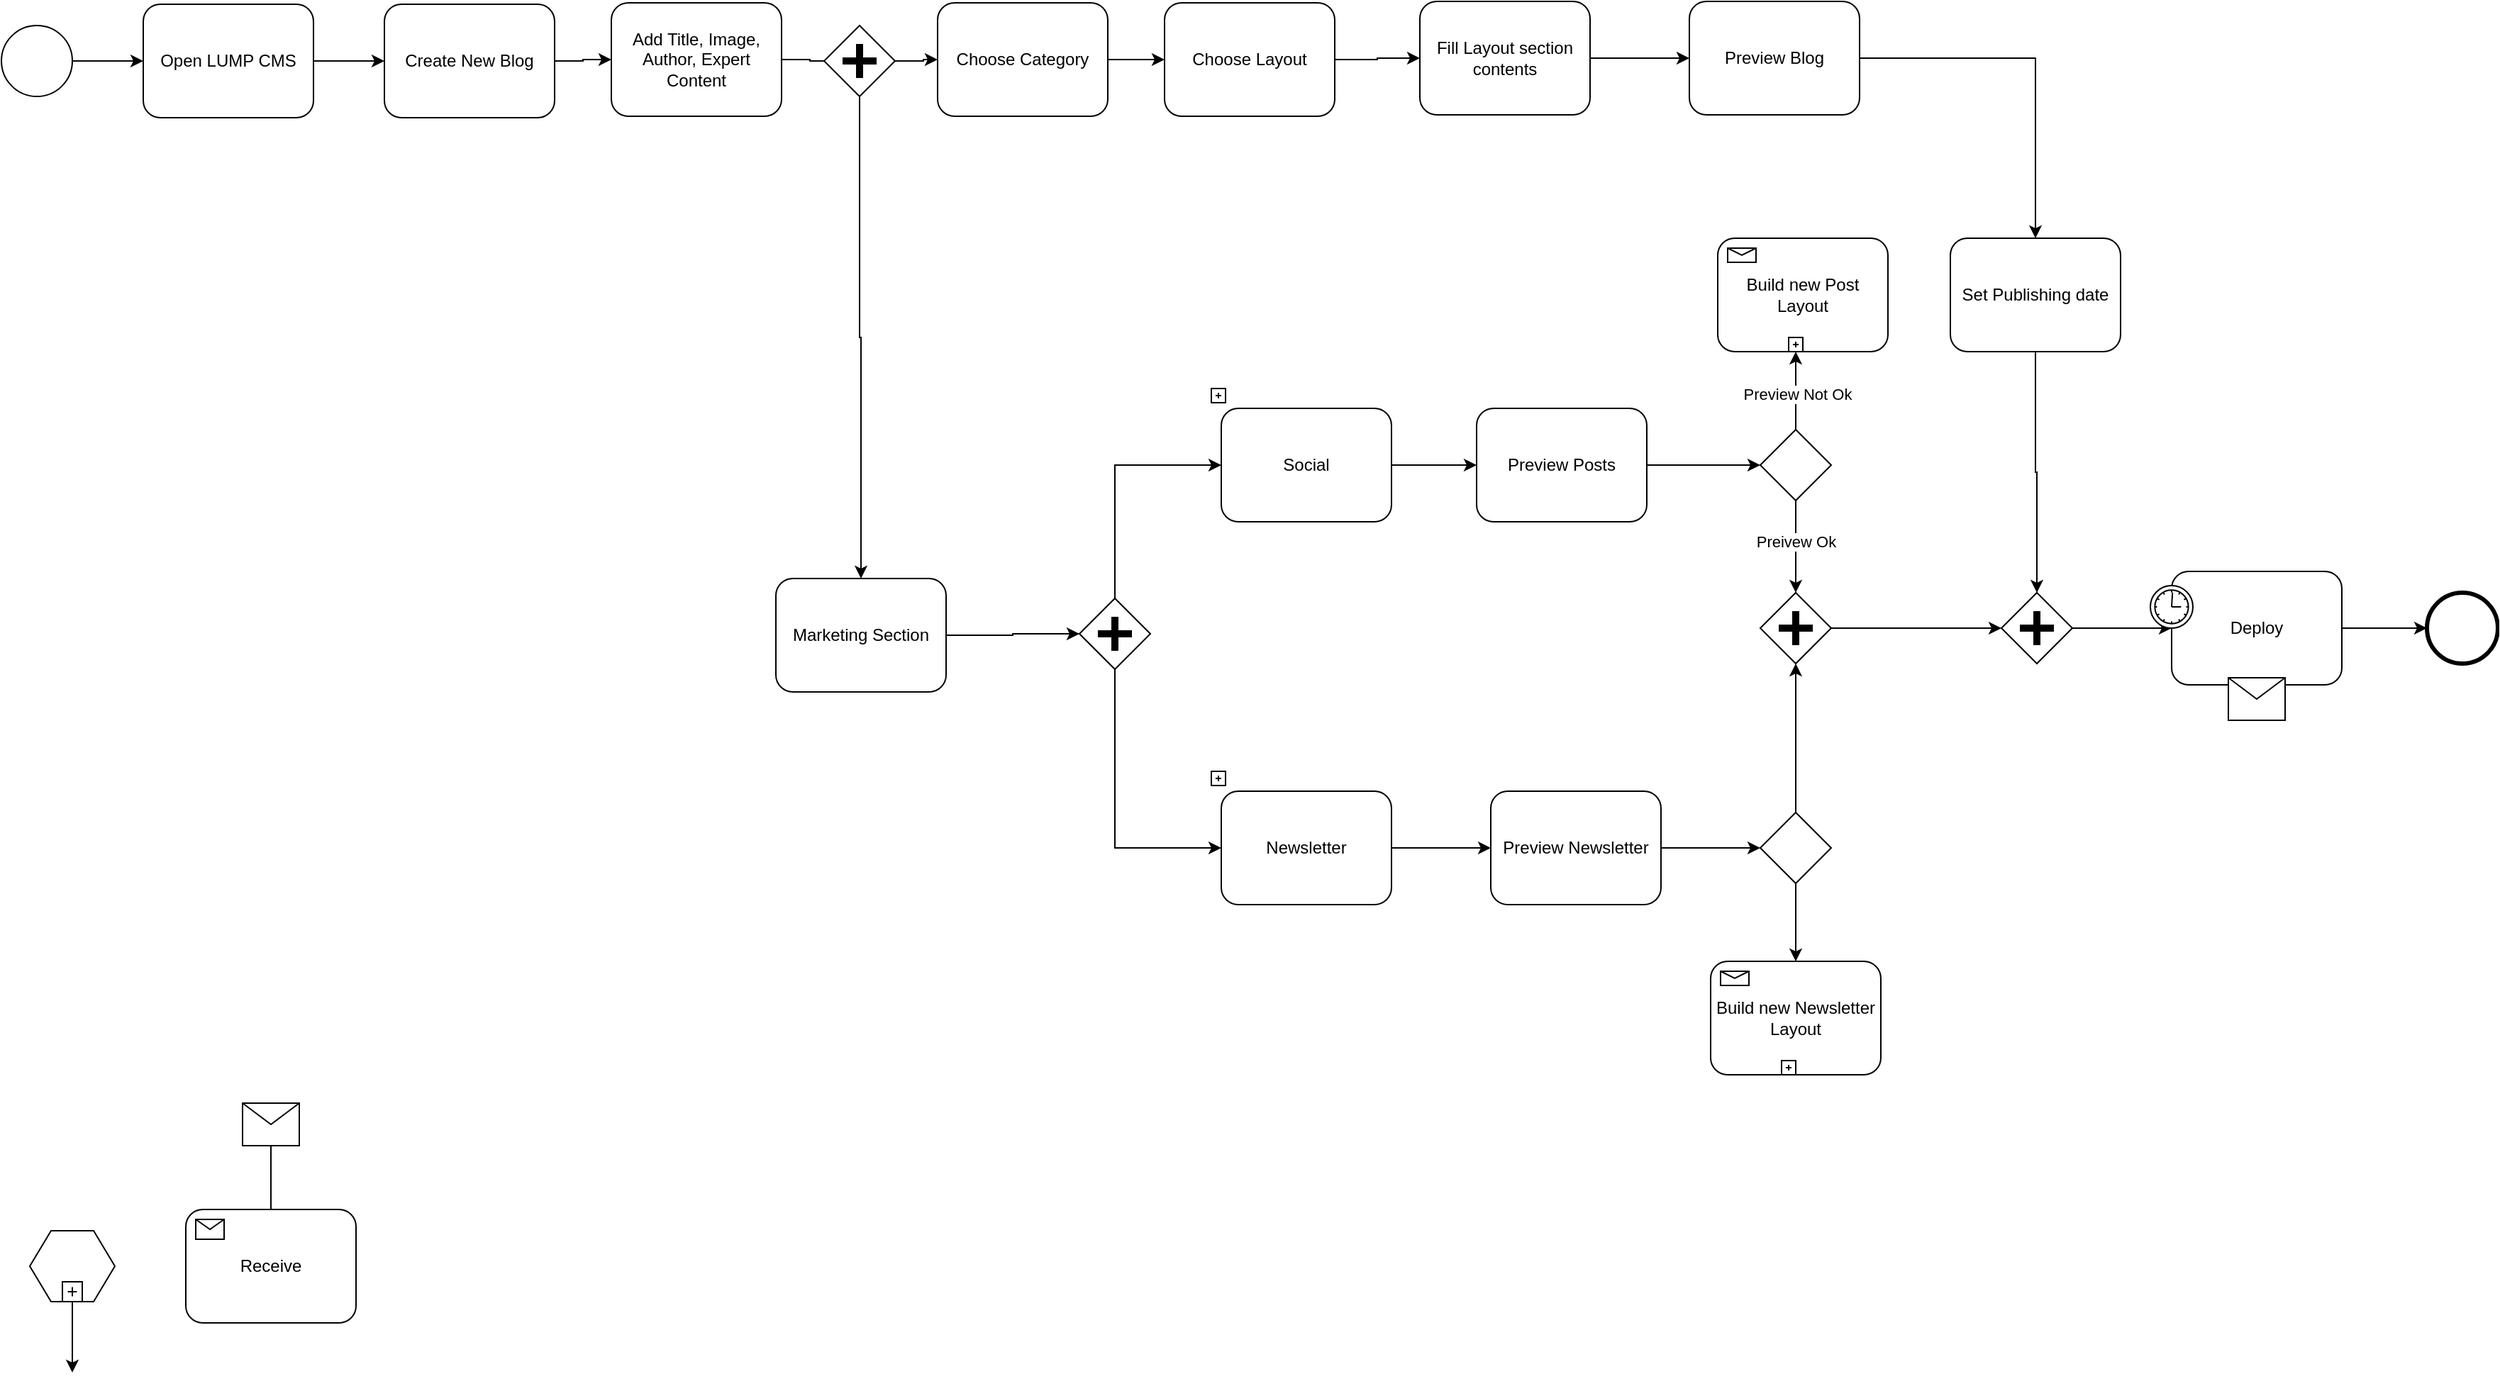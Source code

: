 <mxfile version="16.5.3" type="github">
  <diagram name="Page-1" id="2a216829-ef6e-dabb-86c1-c78162f3ba2b">
    <mxGraphModel dx="857" dy="1578" grid="1" gridSize="10" guides="1" tooltips="1" connect="1" arrows="1" fold="1" page="1" pageScale="1" pageWidth="850" pageHeight="1100" background="none" math="0" shadow="0">
      <root>
        <mxCell id="0" />
        <mxCell id="1" parent="0" />
        <mxCell id="7a84cebc1def654-1" value="" style="shape=mxgraph.bpmn.shape;html=1;verticalLabelPosition=bottom;labelBackgroundColor=#ffffff;verticalAlign=top;perimeter=ellipsePerimeter;outline=standard;symbol=general;" parent="1" vertex="1">
          <mxGeometry x="80" y="-570" width="50" height="50" as="geometry" />
        </mxCell>
        <mxCell id="7a84cebc1def654-2" value="Open LUMP CMS" style="shape=ext;rounded=1;html=1;whiteSpace=wrap;" parent="1" vertex="1">
          <mxGeometry x="180" y="-585" width="120" height="80" as="geometry" />
        </mxCell>
        <mxCell id="X5YXpkj6SkCxkb7I7DJk-2" value="" style="edgeStyle=orthogonalEdgeStyle;rounded=0;orthogonalLoop=1;jettySize=auto;html=1;" parent="1" source="7a84cebc1def654-3" target="X5YXpkj6SkCxkb7I7DJk-1" edge="1">
          <mxGeometry relative="1" as="geometry" />
        </mxCell>
        <mxCell id="7a84cebc1def654-3" value="Create New Blog" style="shape=ext;rounded=1;html=1;whiteSpace=wrap;" parent="1" vertex="1">
          <mxGeometry x="350" y="-585" width="120" height="80" as="geometry" />
        </mxCell>
        <mxCell id="7a84cebc1def654-6" value="" style="shape=hexagon;whiteSpace=wrap;html=1;perimeter=hexagonPerimeter;" parent="1" vertex="1">
          <mxGeometry x="100" y="280" width="60" height="50" as="geometry" />
        </mxCell>
        <mxCell id="7a84cebc1def654-7" value="" style="html=1;shape=plus;" parent="7a84cebc1def654-6" vertex="1">
          <mxGeometry x="0.5" y="1" width="14" height="14" relative="1" as="geometry">
            <mxPoint x="-7" y="-14" as="offset" />
          </mxGeometry>
        </mxCell>
        <mxCell id="7a84cebc1def654-14" value="Receive" style="html=1;whiteSpace=wrap;rounded=1;" parent="1" vertex="1">
          <mxGeometry x="210" y="265" width="120" height="80" as="geometry" />
        </mxCell>
        <mxCell id="7a84cebc1def654-15" value="" style="html=1;shape=message;" parent="7a84cebc1def654-14" vertex="1">
          <mxGeometry width="20" height="14" relative="1" as="geometry">
            <mxPoint x="7" y="7" as="offset" />
          </mxGeometry>
        </mxCell>
        <mxCell id="7a84cebc1def654-27" value="" style="shape=message;whiteSpace=wrap;html=1;" parent="1" vertex="1">
          <mxGeometry x="250" y="190" width="40" height="30" as="geometry" />
        </mxCell>
        <mxCell id="7a84cebc1def654-36" style="edgeStyle=orthogonalEdgeStyle;rounded=0;html=1;jettySize=auto;orthogonalLoop=1;" parent="1" source="7a84cebc1def654-1" target="7a84cebc1def654-2" edge="1">
          <mxGeometry relative="1" as="geometry" />
        </mxCell>
        <mxCell id="7a84cebc1def654-39" style="edgeStyle=orthogonalEdgeStyle;rounded=0;html=1;jettySize=auto;orthogonalLoop=1;" parent="1" source="7a84cebc1def654-2" target="7a84cebc1def654-3" edge="1">
          <mxGeometry relative="1" as="geometry" />
        </mxCell>
        <mxCell id="7a84cebc1def654-41" style="edgeStyle=orthogonalEdgeStyle;rounded=0;html=1;jettySize=auto;orthogonalLoop=1;endArrow=none;endFill=0;" parent="1" source="7a84cebc1def654-27" target="7a84cebc1def654-14" edge="1">
          <mxGeometry relative="1" as="geometry" />
        </mxCell>
        <mxCell id="7a84cebc1def654-48" style="edgeStyle=orthogonalEdgeStyle;rounded=0;html=1;jettySize=auto;orthogonalLoop=1;" parent="1" source="7a84cebc1def654-6" edge="1">
          <mxGeometry relative="1" as="geometry">
            <mxPoint x="130" y="380" as="targetPoint" />
          </mxGeometry>
        </mxCell>
        <mxCell id="X5YXpkj6SkCxkb7I7DJk-6" value="" style="edgeStyle=orthogonalEdgeStyle;rounded=0;orthogonalLoop=1;jettySize=auto;html=1;startArrow=none;" parent="1" source="h5QCOc6M9xlX3XSJMmyj-26" target="X5YXpkj6SkCxkb7I7DJk-5" edge="1">
          <mxGeometry relative="1" as="geometry" />
        </mxCell>
        <mxCell id="X5YXpkj6SkCxkb7I7DJk-1" value="Add Title, Image, Author, Expert Content" style="shape=ext;rounded=1;html=1;whiteSpace=wrap;" parent="1" vertex="1">
          <mxGeometry x="510" y="-586" width="120" height="80" as="geometry" />
        </mxCell>
        <mxCell id="X5YXpkj6SkCxkb7I7DJk-8" value="" style="edgeStyle=orthogonalEdgeStyle;rounded=0;orthogonalLoop=1;jettySize=auto;html=1;" parent="1" source="X5YXpkj6SkCxkb7I7DJk-5" target="X5YXpkj6SkCxkb7I7DJk-7" edge="1">
          <mxGeometry relative="1" as="geometry" />
        </mxCell>
        <mxCell id="X5YXpkj6SkCxkb7I7DJk-5" value="Choose Category" style="shape=ext;rounded=1;html=1;whiteSpace=wrap;" parent="1" vertex="1">
          <mxGeometry x="740" y="-586" width="120" height="80" as="geometry" />
        </mxCell>
        <mxCell id="h5QCOc6M9xlX3XSJMmyj-9" value="" style="edgeStyle=orthogonalEdgeStyle;rounded=0;orthogonalLoop=1;jettySize=auto;html=1;" edge="1" parent="1" source="X5YXpkj6SkCxkb7I7DJk-7" target="h5QCOc6M9xlX3XSJMmyj-8">
          <mxGeometry relative="1" as="geometry" />
        </mxCell>
        <mxCell id="X5YXpkj6SkCxkb7I7DJk-7" value="Choose Layout" style="shape=ext;rounded=1;html=1;whiteSpace=wrap;" parent="1" vertex="1">
          <mxGeometry x="900" y="-586" width="120" height="80" as="geometry" />
        </mxCell>
        <mxCell id="h5QCOc6M9xlX3XSJMmyj-3" value="Marketing Section" style="shape=ext;rounded=1;html=1;whiteSpace=wrap;" vertex="1" parent="1">
          <mxGeometry x="626" y="-180" width="120" height="80" as="geometry" />
        </mxCell>
        <mxCell id="h5QCOc6M9xlX3XSJMmyj-30" style="edgeStyle=orthogonalEdgeStyle;rounded=0;orthogonalLoop=1;jettySize=auto;html=1;exitX=0.5;exitY=0;exitDx=0;exitDy=0;entryX=0;entryY=0.5;entryDx=0;entryDy=0;" edge="1" parent="1" source="h5QCOc6M9xlX3XSJMmyj-4" target="h5QCOc6M9xlX3XSJMmyj-22">
          <mxGeometry relative="1" as="geometry" />
        </mxCell>
        <mxCell id="h5QCOc6M9xlX3XSJMmyj-35" style="edgeStyle=orthogonalEdgeStyle;rounded=0;orthogonalLoop=1;jettySize=auto;html=1;exitX=0.5;exitY=1;exitDx=0;exitDy=0;entryX=0;entryY=0.5;entryDx=0;entryDy=0;" edge="1" parent="1" source="h5QCOc6M9xlX3XSJMmyj-4" target="h5QCOc6M9xlX3XSJMmyj-31">
          <mxGeometry relative="1" as="geometry" />
        </mxCell>
        <mxCell id="h5QCOc6M9xlX3XSJMmyj-4" value="" style="shape=mxgraph.bpmn.shape;html=1;verticalLabelPosition=bottom;labelBackgroundColor=#ffffff;verticalAlign=top;perimeter=rhombusPerimeter;background=gateway;outline=none;symbol=parallelGw;" vertex="1" parent="1">
          <mxGeometry x="840" y="-166" width="50" height="50" as="geometry" />
        </mxCell>
        <mxCell id="h5QCOc6M9xlX3XSJMmyj-6" style="edgeStyle=orthogonalEdgeStyle;rounded=0;html=1;jettySize=auto;orthogonalLoop=1;" edge="1" parent="1" source="h5QCOc6M9xlX3XSJMmyj-3" target="h5QCOc6M9xlX3XSJMmyj-4">
          <mxGeometry relative="1" as="geometry" />
        </mxCell>
        <mxCell id="h5QCOc6M9xlX3XSJMmyj-11" value="" style="edgeStyle=orthogonalEdgeStyle;rounded=0;orthogonalLoop=1;jettySize=auto;html=1;" edge="1" parent="1" source="h5QCOc6M9xlX3XSJMmyj-8" target="h5QCOc6M9xlX3XSJMmyj-10">
          <mxGeometry relative="1" as="geometry" />
        </mxCell>
        <mxCell id="h5QCOc6M9xlX3XSJMmyj-8" value="Fill Layout section contents" style="shape=ext;rounded=1;html=1;whiteSpace=wrap;" vertex="1" parent="1">
          <mxGeometry x="1080" y="-587" width="120" height="80" as="geometry" />
        </mxCell>
        <mxCell id="h5QCOc6M9xlX3XSJMmyj-99" style="edgeStyle=orthogonalEdgeStyle;rounded=0;orthogonalLoop=1;jettySize=auto;html=1;exitX=1;exitY=0.5;exitDx=0;exitDy=0;" edge="1" parent="1" source="h5QCOc6M9xlX3XSJMmyj-10" target="h5QCOc6M9xlX3XSJMmyj-14">
          <mxGeometry relative="1" as="geometry" />
        </mxCell>
        <mxCell id="h5QCOc6M9xlX3XSJMmyj-10" value="Preview Blog" style="shape=ext;rounded=1;html=1;whiteSpace=wrap;" vertex="1" parent="1">
          <mxGeometry x="1270" y="-587" width="120" height="80" as="geometry" />
        </mxCell>
        <mxCell id="h5QCOc6M9xlX3XSJMmyj-12" value="" style="shape=mxgraph.bpmn.shape;html=1;verticalLabelPosition=bottom;labelBackgroundColor=#ffffff;verticalAlign=top;perimeter=ellipsePerimeter;outline=end;symbol=general;" vertex="1" parent="1">
          <mxGeometry x="1790" y="-170" width="50" height="50" as="geometry" />
        </mxCell>
        <mxCell id="h5QCOc6M9xlX3XSJMmyj-42" style="edgeStyle=orthogonalEdgeStyle;rounded=0;orthogonalLoop=1;jettySize=auto;html=1;exitX=0.5;exitY=1;exitDx=0;exitDy=0;entryX=0.5;entryY=0;entryDx=0;entryDy=0;" edge="1" parent="1" source="h5QCOc6M9xlX3XSJMmyj-14" target="h5QCOc6M9xlX3XSJMmyj-40">
          <mxGeometry relative="1" as="geometry" />
        </mxCell>
        <mxCell id="h5QCOc6M9xlX3XSJMmyj-14" value="Set Publishing date" style="shape=ext;rounded=1;html=1;whiteSpace=wrap;" vertex="1" parent="1">
          <mxGeometry x="1454" y="-420" width="120" height="80" as="geometry" />
        </mxCell>
        <mxCell id="h5QCOc6M9xlX3XSJMmyj-60" style="edgeStyle=orthogonalEdgeStyle;rounded=0;orthogonalLoop=1;jettySize=auto;html=1;exitX=1;exitY=0.5;exitDx=0;exitDy=0;entryX=0;entryY=0.5;entryDx=0;entryDy=0;" edge="1" parent="1" source="h5QCOc6M9xlX3XSJMmyj-22" target="h5QCOc6M9xlX3XSJMmyj-54">
          <mxGeometry relative="1" as="geometry" />
        </mxCell>
        <mxCell id="h5QCOc6M9xlX3XSJMmyj-22" value="Social" style="html=1;whiteSpace=wrap;rounded=1;" vertex="1" parent="1">
          <mxGeometry x="940" y="-300" width="120" height="80" as="geometry" />
        </mxCell>
        <mxCell id="h5QCOc6M9xlX3XSJMmyj-23" value="" style="html=1;shape=plus;" vertex="1" parent="h5QCOc6M9xlX3XSJMmyj-22">
          <mxGeometry width="10" height="10" relative="1" as="geometry">
            <mxPoint x="-7" y="-14" as="offset" />
          </mxGeometry>
        </mxCell>
        <mxCell id="h5QCOc6M9xlX3XSJMmyj-28" style="edgeStyle=orthogonalEdgeStyle;rounded=0;orthogonalLoop=1;jettySize=auto;html=1;exitX=0.5;exitY=1;exitDx=0;exitDy=0;" edge="1" parent="1" source="h5QCOc6M9xlX3XSJMmyj-26" target="h5QCOc6M9xlX3XSJMmyj-3">
          <mxGeometry relative="1" as="geometry" />
        </mxCell>
        <mxCell id="h5QCOc6M9xlX3XSJMmyj-26" value="" style="shape=mxgraph.bpmn.shape;html=1;verticalLabelPosition=bottom;labelBackgroundColor=#ffffff;verticalAlign=top;perimeter=rhombusPerimeter;background=gateway;outline=none;symbol=parallelGw;" vertex="1" parent="1">
          <mxGeometry x="660" y="-570" width="50" height="50" as="geometry" />
        </mxCell>
        <mxCell id="h5QCOc6M9xlX3XSJMmyj-27" value="" style="edgeStyle=orthogonalEdgeStyle;rounded=0;orthogonalLoop=1;jettySize=auto;html=1;endArrow=none;" edge="1" parent="1" source="X5YXpkj6SkCxkb7I7DJk-1" target="h5QCOc6M9xlX3XSJMmyj-26">
          <mxGeometry relative="1" as="geometry">
            <mxPoint x="632" y="-550" as="sourcePoint" />
            <mxPoint x="680" y="-550" as="targetPoint" />
          </mxGeometry>
        </mxCell>
        <mxCell id="h5QCOc6M9xlX3XSJMmyj-58" style="edgeStyle=orthogonalEdgeStyle;rounded=0;orthogonalLoop=1;jettySize=auto;html=1;exitX=1;exitY=0.5;exitDx=0;exitDy=0;entryX=0;entryY=0.5;entryDx=0;entryDy=0;" edge="1" parent="1" source="h5QCOc6M9xlX3XSJMmyj-31" target="h5QCOc6M9xlX3XSJMmyj-57">
          <mxGeometry relative="1" as="geometry" />
        </mxCell>
        <mxCell id="h5QCOc6M9xlX3XSJMmyj-31" value="Newsletter" style="html=1;whiteSpace=wrap;rounded=1;" vertex="1" parent="1">
          <mxGeometry x="940" y="-30" width="120" height="80" as="geometry" />
        </mxCell>
        <mxCell id="h5QCOc6M9xlX3XSJMmyj-32" value="" style="html=1;shape=plus;" vertex="1" parent="h5QCOc6M9xlX3XSJMmyj-31">
          <mxGeometry width="10" height="10" relative="1" as="geometry">
            <mxPoint x="-7" y="-14" as="offset" />
          </mxGeometry>
        </mxCell>
        <mxCell id="h5QCOc6M9xlX3XSJMmyj-41" style="edgeStyle=orthogonalEdgeStyle;rounded=0;orthogonalLoop=1;jettySize=auto;html=1;exitX=1;exitY=0.5;exitDx=0;exitDy=0;entryX=0;entryY=0.5;entryDx=0;entryDy=0;" edge="1" parent="1" source="h5QCOc6M9xlX3XSJMmyj-36" target="h5QCOc6M9xlX3XSJMmyj-40">
          <mxGeometry relative="1" as="geometry" />
        </mxCell>
        <mxCell id="h5QCOc6M9xlX3XSJMmyj-36" value="" style="shape=mxgraph.bpmn.shape;html=1;verticalLabelPosition=bottom;labelBackgroundColor=#ffffff;verticalAlign=top;perimeter=rhombusPerimeter;background=gateway;outline=none;symbol=parallelGw;" vertex="1" parent="1">
          <mxGeometry x="1320" y="-170" width="50" height="50" as="geometry" />
        </mxCell>
        <mxCell id="h5QCOc6M9xlX3XSJMmyj-52" style="edgeStyle=orthogonalEdgeStyle;rounded=0;orthogonalLoop=1;jettySize=auto;html=1;exitX=1;exitY=0.5;exitDx=0;exitDy=0;entryX=0;entryY=0.5;entryDx=0;entryDy=0;" edge="1" parent="1" source="h5QCOc6M9xlX3XSJMmyj-40" target="h5QCOc6M9xlX3XSJMmyj-50">
          <mxGeometry relative="1" as="geometry" />
        </mxCell>
        <mxCell id="h5QCOc6M9xlX3XSJMmyj-40" value="" style="shape=mxgraph.bpmn.shape;html=1;verticalLabelPosition=bottom;labelBackgroundColor=#ffffff;verticalAlign=top;perimeter=rhombusPerimeter;background=gateway;outline=none;symbol=parallelGw;" vertex="1" parent="1">
          <mxGeometry x="1490" y="-170" width="50" height="50" as="geometry" />
        </mxCell>
        <mxCell id="h5QCOc6M9xlX3XSJMmyj-53" style="edgeStyle=orthogonalEdgeStyle;rounded=0;orthogonalLoop=1;jettySize=auto;html=1;exitX=1;exitY=0.5;exitDx=0;exitDy=0;" edge="1" parent="1" source="h5QCOc6M9xlX3XSJMmyj-50" target="h5QCOc6M9xlX3XSJMmyj-12">
          <mxGeometry relative="1" as="geometry" />
        </mxCell>
        <mxCell id="h5QCOc6M9xlX3XSJMmyj-65" style="edgeStyle=orthogonalEdgeStyle;rounded=0;orthogonalLoop=1;jettySize=auto;html=1;exitX=0.5;exitY=1;exitDx=0;exitDy=0;entryX=0.5;entryY=0;entryDx=0;entryDy=0;" edge="1" parent="1" source="h5QCOc6M9xlX3XSJMmyj-50" target="h5QCOc6M9xlX3XSJMmyj-62">
          <mxGeometry relative="1" as="geometry" />
        </mxCell>
        <mxCell id="h5QCOc6M9xlX3XSJMmyj-50" value="Deploy" style="html=1;whiteSpace=wrap;rounded=1;" vertex="1" parent="1">
          <mxGeometry x="1610" y="-185" width="120" height="80" as="geometry" />
        </mxCell>
        <mxCell id="h5QCOc6M9xlX3XSJMmyj-51" value="" style="shape=mxgraph.bpmn.timer_start;perimeter=ellipsePerimeter;html=1;labelPosition=right;labelBackgroundColor=#ffffff;align=left;" vertex="1" parent="h5QCOc6M9xlX3XSJMmyj-50">
          <mxGeometry width="30" height="30" relative="1" as="geometry">
            <mxPoint x="-15" y="10" as="offset" />
          </mxGeometry>
        </mxCell>
        <mxCell id="h5QCOc6M9xlX3XSJMmyj-72" style="edgeStyle=orthogonalEdgeStyle;rounded=0;orthogonalLoop=1;jettySize=auto;html=1;exitX=1;exitY=0.5;exitDx=0;exitDy=0;entryX=0;entryY=0.5;entryDx=0;entryDy=0;" edge="1" parent="1" source="h5QCOc6M9xlX3XSJMmyj-54" target="h5QCOc6M9xlX3XSJMmyj-71">
          <mxGeometry relative="1" as="geometry" />
        </mxCell>
        <mxCell id="h5QCOc6M9xlX3XSJMmyj-54" value="Preview Posts" style="shape=ext;rounded=1;html=1;whiteSpace=wrap;" vertex="1" parent="1">
          <mxGeometry x="1120" y="-300" width="120" height="80" as="geometry" />
        </mxCell>
        <mxCell id="h5QCOc6M9xlX3XSJMmyj-88" style="edgeStyle=orthogonalEdgeStyle;rounded=0;orthogonalLoop=1;jettySize=auto;html=1;exitX=1;exitY=0.5;exitDx=0;exitDy=0;entryX=0;entryY=0.5;entryDx=0;entryDy=0;" edge="1" parent="1" source="h5QCOc6M9xlX3XSJMmyj-57" target="h5QCOc6M9xlX3XSJMmyj-86">
          <mxGeometry relative="1" as="geometry" />
        </mxCell>
        <mxCell id="h5QCOc6M9xlX3XSJMmyj-57" value="Preview Newsletter" style="shape=ext;rounded=1;html=1;whiteSpace=wrap;" vertex="1" parent="1">
          <mxGeometry x="1130" y="-30" width="120" height="80" as="geometry" />
        </mxCell>
        <mxCell id="h5QCOc6M9xlX3XSJMmyj-62" value="" style="shape=message;whiteSpace=wrap;html=1;" vertex="1" parent="1">
          <mxGeometry x="1650" y="-110" width="40" height="30" as="geometry" />
        </mxCell>
        <mxCell id="h5QCOc6M9xlX3XSJMmyj-74" style="edgeStyle=orthogonalEdgeStyle;rounded=0;orthogonalLoop=1;jettySize=auto;html=1;exitX=0.5;exitY=1;exitDx=0;exitDy=0;entryX=0.5;entryY=0;entryDx=0;entryDy=0;" edge="1" parent="1" source="h5QCOc6M9xlX3XSJMmyj-71" target="h5QCOc6M9xlX3XSJMmyj-36">
          <mxGeometry relative="1" as="geometry" />
        </mxCell>
        <mxCell id="h5QCOc6M9xlX3XSJMmyj-100" value="Preivew Ok" style="edgeLabel;html=1;align=center;verticalAlign=middle;resizable=0;points=[];" vertex="1" connectable="0" parent="h5QCOc6M9xlX3XSJMmyj-74">
          <mxGeometry x="-0.104" relative="1" as="geometry">
            <mxPoint as="offset" />
          </mxGeometry>
        </mxCell>
        <mxCell id="h5QCOc6M9xlX3XSJMmyj-80" style="edgeStyle=orthogonalEdgeStyle;rounded=0;orthogonalLoop=1;jettySize=auto;html=1;exitX=0.5;exitY=0;exitDx=0;exitDy=0;entryX=0.5;entryY=1;entryDx=0;entryDy=0;" edge="1" parent="1" source="h5QCOc6M9xlX3XSJMmyj-71" target="h5QCOc6M9xlX3XSJMmyj-79">
          <mxGeometry relative="1" as="geometry" />
        </mxCell>
        <mxCell id="h5QCOc6M9xlX3XSJMmyj-101" value="Preview Not Ok" style="edgeLabel;html=1;align=center;verticalAlign=middle;resizable=0;points=[];" vertex="1" connectable="0" parent="h5QCOc6M9xlX3XSJMmyj-80">
          <mxGeometry x="-0.078" y="-1" relative="1" as="geometry">
            <mxPoint as="offset" />
          </mxGeometry>
        </mxCell>
        <mxCell id="h5QCOc6M9xlX3XSJMmyj-71" value="" style="rhombus;" vertex="1" parent="1">
          <mxGeometry x="1320" y="-285" width="50" height="50" as="geometry" />
        </mxCell>
        <mxCell id="h5QCOc6M9xlX3XSJMmyj-75" value="Build new Post Layout" style="html=1;whiteSpace=wrap;rounded=1;" vertex="1" parent="1">
          <mxGeometry x="1290" y="-420" width="120" height="80" as="geometry" />
        </mxCell>
        <mxCell id="h5QCOc6M9xlX3XSJMmyj-76" value="" style="html=1;shape=message;" vertex="1" parent="h5QCOc6M9xlX3XSJMmyj-75">
          <mxGeometry width="20" height="10" relative="1" as="geometry">
            <mxPoint x="7" y="7" as="offset" />
          </mxGeometry>
        </mxCell>
        <mxCell id="h5QCOc6M9xlX3XSJMmyj-79" value="" style="html=1;shape=plus;" vertex="1" parent="h5QCOc6M9xlX3XSJMmyj-75">
          <mxGeometry x="50" y="70" width="10" height="10" as="geometry" />
        </mxCell>
        <mxCell id="h5QCOc6M9xlX3XSJMmyj-83" value="Build new Newsletter Layout" style="html=1;whiteSpace=wrap;rounded=1;" vertex="1" parent="1">
          <mxGeometry x="1285" y="90" width="120" height="80" as="geometry" />
        </mxCell>
        <mxCell id="h5QCOc6M9xlX3XSJMmyj-84" value="" style="html=1;shape=message;" vertex="1" parent="h5QCOc6M9xlX3XSJMmyj-83">
          <mxGeometry width="20" height="10" relative="1" as="geometry">
            <mxPoint x="7" y="7" as="offset" />
          </mxGeometry>
        </mxCell>
        <mxCell id="h5QCOc6M9xlX3XSJMmyj-85" value="" style="html=1;shape=plus;" vertex="1" parent="h5QCOc6M9xlX3XSJMmyj-83">
          <mxGeometry x="50" y="70" width="10" height="10" as="geometry" />
        </mxCell>
        <mxCell id="h5QCOc6M9xlX3XSJMmyj-89" style="edgeStyle=orthogonalEdgeStyle;rounded=0;orthogonalLoop=1;jettySize=auto;html=1;exitX=0.5;exitY=0;exitDx=0;exitDy=0;entryX=0.5;entryY=1;entryDx=0;entryDy=0;" edge="1" parent="1" source="h5QCOc6M9xlX3XSJMmyj-86" target="h5QCOc6M9xlX3XSJMmyj-36">
          <mxGeometry relative="1" as="geometry" />
        </mxCell>
        <mxCell id="h5QCOc6M9xlX3XSJMmyj-90" style="edgeStyle=orthogonalEdgeStyle;rounded=0;orthogonalLoop=1;jettySize=auto;html=1;exitX=0.5;exitY=1;exitDx=0;exitDy=0;entryX=0.5;entryY=0;entryDx=0;entryDy=0;" edge="1" parent="1" source="h5QCOc6M9xlX3XSJMmyj-86" target="h5QCOc6M9xlX3XSJMmyj-83">
          <mxGeometry relative="1" as="geometry" />
        </mxCell>
        <mxCell id="h5QCOc6M9xlX3XSJMmyj-86" value="" style="rhombus;" vertex="1" parent="1">
          <mxGeometry x="1320" y="-15" width="50" height="50" as="geometry" />
        </mxCell>
      </root>
    </mxGraphModel>
  </diagram>
</mxfile>
